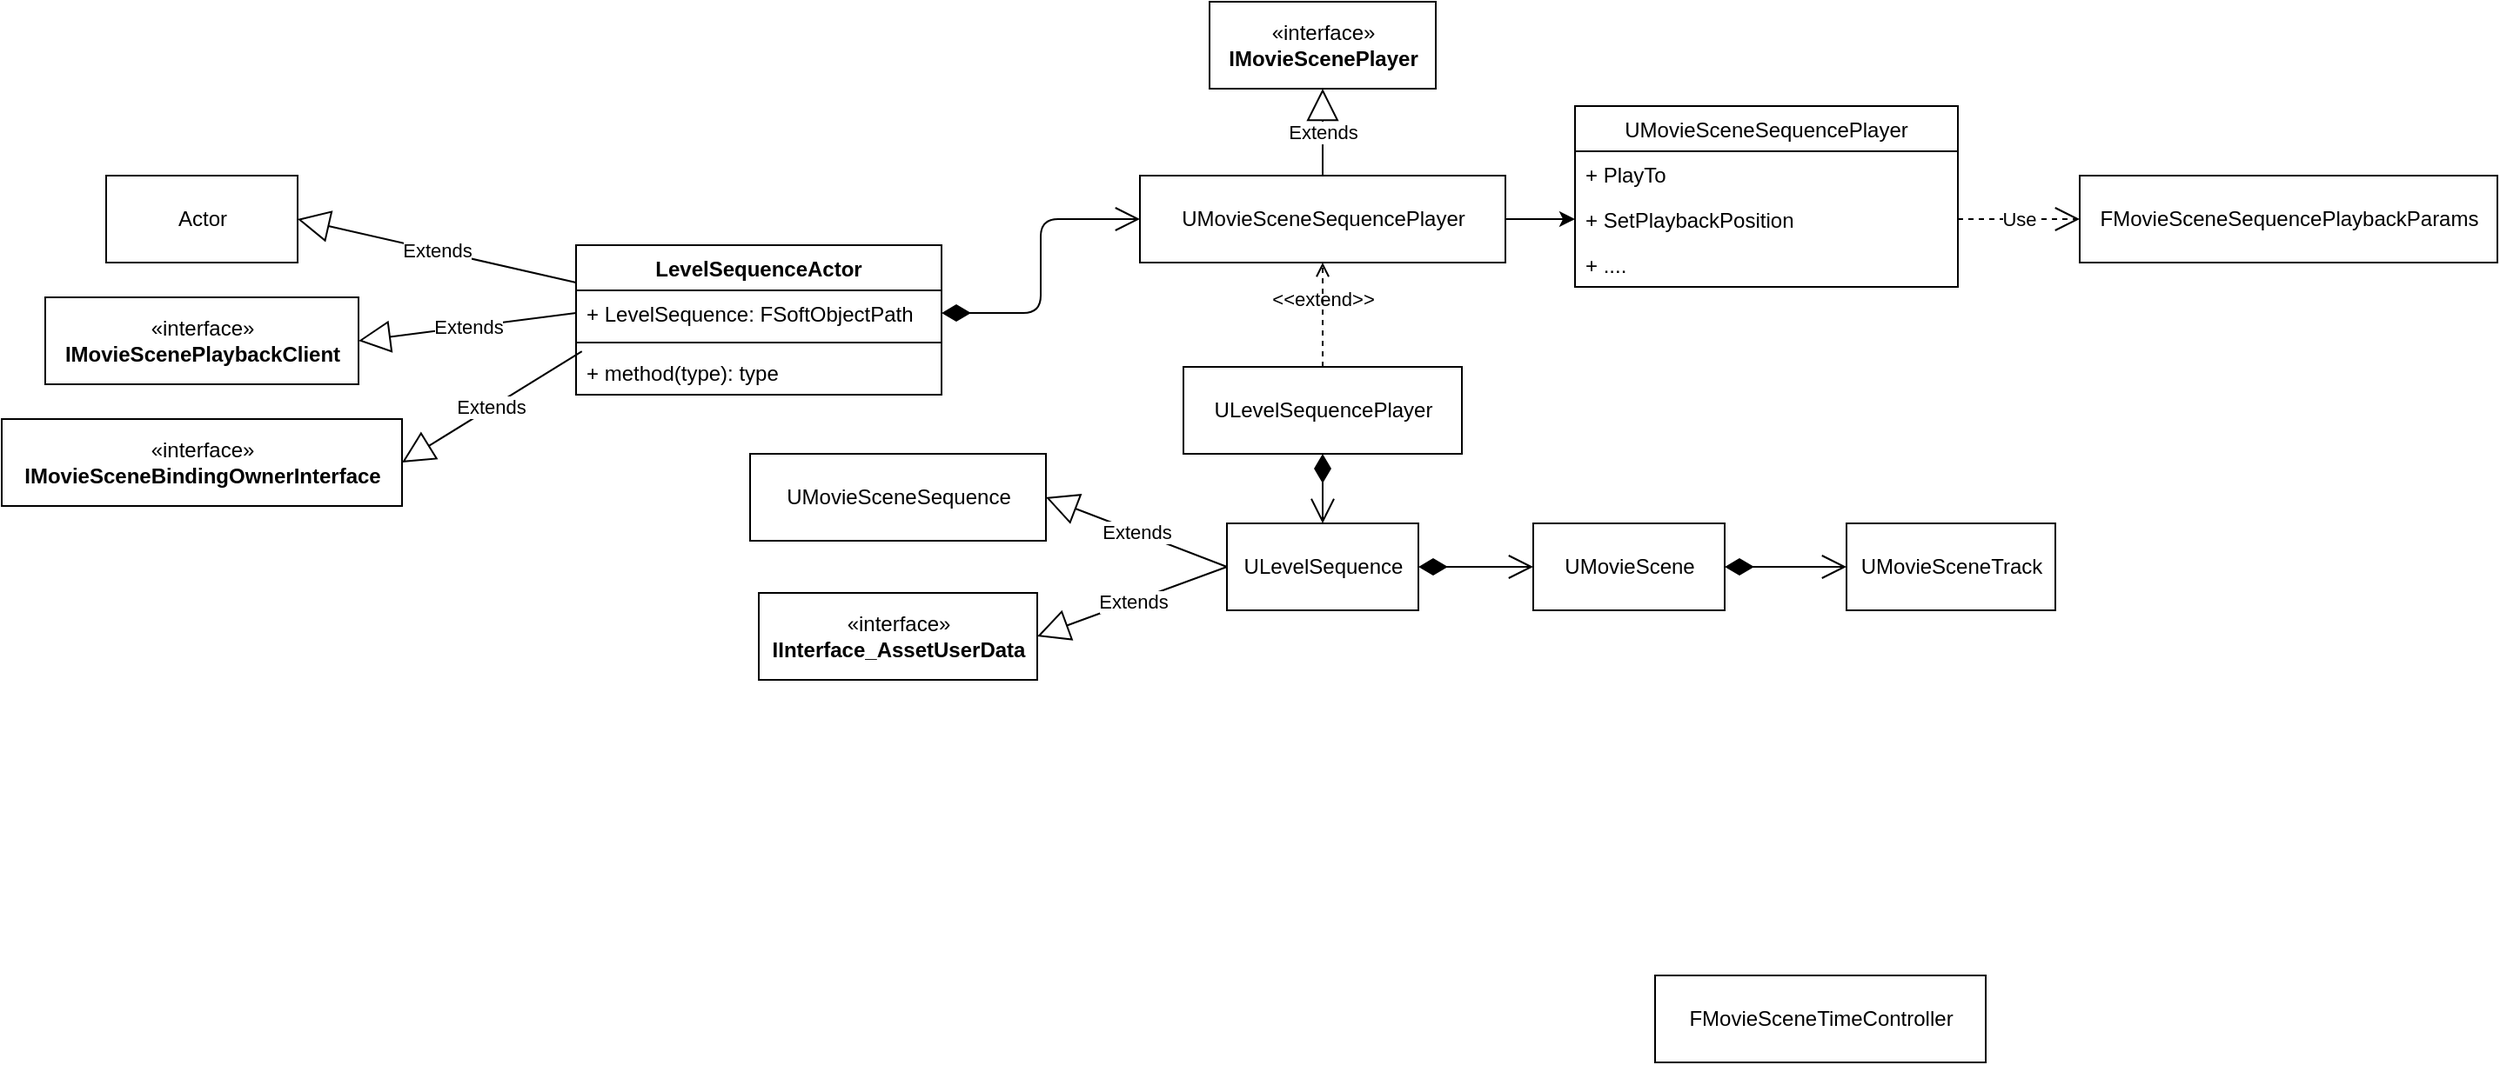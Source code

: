 <mxfile>
    <diagram id="Oav6CaFZjOUy9QmDjczV" name="Page-1">
        <mxGraphModel dx="2049" dy="917" grid="1" gridSize="10" guides="1" tooltips="1" connect="1" arrows="1" fold="1" page="1" pageScale="1" pageWidth="827" pageHeight="1169" math="0" shadow="0">
            <root>
                <mxCell id="0"/>
                <mxCell id="1" parent="0"/>
                <mxCell id="2" value="ULevelSequencePlayer" style="html=1;" parent="1" vertex="1">
                    <mxGeometry x="49" y="230" width="160" height="50" as="geometry"/>
                </mxCell>
                <mxCell id="15" style="edgeStyle=orthogonalEdgeStyle;rounded=0;orthogonalLoop=1;jettySize=auto;html=1;exitX=1;exitY=0.5;exitDx=0;exitDy=0;entryX=0;entryY=0.5;entryDx=0;entryDy=0;" parent="1" source="4" target="13" edge="1">
                    <mxGeometry relative="1" as="geometry"/>
                </mxCell>
                <mxCell id="4" value="UMovieSceneSequencePlayer" style="html=1;" parent="1" vertex="1">
                    <mxGeometry x="24" y="120" width="210" height="50" as="geometry"/>
                </mxCell>
                <mxCell id="5" value="&amp;lt;&amp;lt;extend&amp;gt;&amp;gt;" style="html=1;verticalAlign=bottom;labelBackgroundColor=none;endArrow=open;endFill=0;dashed=1;exitX=0.5;exitY=0;exitDx=0;exitDy=0;entryX=0.5;entryY=1;entryDx=0;entryDy=0;" parent="1" source="2" target="4" edge="1">
                    <mxGeometry width="160" relative="1" as="geometry">
                        <mxPoint x="214" y="230" as="sourcePoint"/>
                        <mxPoint x="374" y="230" as="targetPoint"/>
                    </mxGeometry>
                </mxCell>
                <mxCell id="8" value="«interface»&lt;br&gt;&lt;b&gt;IMovieScenePlayer&lt;/b&gt;" style="html=1;" parent="1" vertex="1">
                    <mxGeometry x="64" y="20" width="130" height="50" as="geometry"/>
                </mxCell>
                <mxCell id="9" value="Extends" style="endArrow=block;endSize=16;endFill=0;html=1;exitX=0.5;exitY=0;exitDx=0;exitDy=0;entryX=0.5;entryY=1;entryDx=0;entryDy=0;" parent="1" source="4" target="8" edge="1">
                    <mxGeometry width="160" relative="1" as="geometry">
                        <mxPoint x="384" y="-30" as="sourcePoint"/>
                        <mxPoint x="544" y="-30" as="targetPoint"/>
                    </mxGeometry>
                </mxCell>
                <mxCell id="11" value="UMovieSceneSequencePlayer" style="swimlane;fontStyle=0;childLayout=stackLayout;horizontal=1;startSize=26;fillColor=none;horizontalStack=0;resizeParent=1;resizeParentMax=0;resizeLast=0;collapsible=1;marginBottom=0;" parent="1" vertex="1">
                    <mxGeometry x="274" y="80" width="220" height="104" as="geometry"/>
                </mxCell>
                <mxCell id="12" value="+ PlayTo" style="text;strokeColor=none;fillColor=none;align=left;verticalAlign=top;spacingLeft=4;spacingRight=4;overflow=hidden;rotatable=0;points=[[0,0.5],[1,0.5]];portConstraint=eastwest;" parent="11" vertex="1">
                    <mxGeometry y="26" width="220" height="26" as="geometry"/>
                </mxCell>
                <mxCell id="13" value="+ SetPlaybackPosition" style="text;strokeColor=none;fillColor=none;align=left;verticalAlign=top;spacingLeft=4;spacingRight=4;overflow=hidden;rotatable=0;points=[[0,0.5],[1,0.5]];portConstraint=eastwest;" parent="11" vertex="1">
                    <mxGeometry y="52" width="220" height="26" as="geometry"/>
                </mxCell>
                <mxCell id="14" value="+ ....&#10;" style="text;strokeColor=none;fillColor=none;align=left;verticalAlign=top;spacingLeft=4;spacingRight=4;overflow=hidden;rotatable=0;points=[[0,0.5],[1,0.5]];portConstraint=eastwest;" parent="11" vertex="1">
                    <mxGeometry y="78" width="220" height="26" as="geometry"/>
                </mxCell>
                <mxCell id="17" value="Use" style="endArrow=open;endSize=12;dashed=1;html=1;exitX=1;exitY=0.5;exitDx=0;exitDy=0;entryX=0;entryY=0.5;entryDx=0;entryDy=0;" parent="1" source="13" target="18" edge="1">
                    <mxGeometry width="160" relative="1" as="geometry">
                        <mxPoint x="604" y="170" as="sourcePoint"/>
                        <mxPoint x="584" y="145" as="targetPoint"/>
                    </mxGeometry>
                </mxCell>
                <mxCell id="18" value="FMovieSceneSequencePlaybackParams" style="html=1;" parent="1" vertex="1">
                    <mxGeometry x="564" y="120" width="240" height="50" as="geometry"/>
                </mxCell>
                <mxCell id="19" value="ULevelSequence" style="html=1;" parent="1" vertex="1">
                    <mxGeometry x="74" y="320" width="110" height="50" as="geometry"/>
                </mxCell>
                <mxCell id="25" value="" style="endArrow=open;html=1;endSize=12;startArrow=diamondThin;startSize=14;startFill=1;edgeStyle=orthogonalEdgeStyle;align=left;verticalAlign=bottom;exitX=0.5;exitY=1;exitDx=0;exitDy=0;" parent="1" source="2" edge="1">
                    <mxGeometry x="-1" y="3" relative="1" as="geometry">
                        <mxPoint x="290" y="330" as="sourcePoint"/>
                        <mxPoint x="129" y="320" as="targetPoint"/>
                    </mxGeometry>
                </mxCell>
                <mxCell id="29" value="Extends" style="endArrow=block;endSize=16;endFill=0;html=1;exitX=0;exitY=0.5;exitDx=0;exitDy=0;entryX=1;entryY=0.5;entryDx=0;entryDy=0;" parent="1" source="19" target="30" edge="1">
                    <mxGeometry width="160" relative="1" as="geometry">
                        <mxPoint x="140" y="410" as="sourcePoint"/>
                        <mxPoint x="-10" y="345" as="targetPoint"/>
                    </mxGeometry>
                </mxCell>
                <mxCell id="30" value="UMovieSceneSequence" style="html=1;" parent="1" vertex="1">
                    <mxGeometry x="-200" y="280" width="170" height="50" as="geometry"/>
                </mxCell>
                <mxCell id="31" value="«interface»&lt;br&gt;&lt;b&gt;IInterface_AssetUserData&lt;/b&gt;" style="html=1;" parent="1" vertex="1">
                    <mxGeometry x="-195" y="360" width="160" height="50" as="geometry"/>
                </mxCell>
                <mxCell id="32" value="Extends" style="endArrow=block;endSize=16;endFill=0;html=1;exitX=0;exitY=0.5;exitDx=0;exitDy=0;entryX=1;entryY=0.5;entryDx=0;entryDy=0;" parent="1" source="19" target="31" edge="1">
                    <mxGeometry width="160" relative="1" as="geometry">
                        <mxPoint x="94" y="420.0" as="sourcePoint"/>
                        <mxPoint x="-10" y="380.0" as="targetPoint"/>
                    </mxGeometry>
                </mxCell>
                <mxCell id="33" value="" style="endArrow=open;html=1;endSize=12;startArrow=diamondThin;startSize=14;startFill=1;edgeStyle=orthogonalEdgeStyle;align=left;verticalAlign=bottom;exitX=1;exitY=0.5;exitDx=0;exitDy=0;entryX=0;entryY=0.5;entryDx=0;entryDy=0;" parent="1" source="19" target="34" edge="1">
                    <mxGeometry x="-1" y="3" relative="1" as="geometry">
                        <mxPoint x="220" y="370" as="sourcePoint"/>
                        <mxPoint x="380" y="370" as="targetPoint"/>
                    </mxGeometry>
                </mxCell>
                <mxCell id="34" value="UMovieScene" style="html=1;" parent="1" vertex="1">
                    <mxGeometry x="250" y="320" width="110" height="50" as="geometry"/>
                </mxCell>
                <mxCell id="35" value="" style="endArrow=open;html=1;endSize=12;startArrow=diamondThin;startSize=14;startFill=1;edgeStyle=orthogonalEdgeStyle;align=left;verticalAlign=bottom;exitX=1;exitY=0.5;exitDx=0;exitDy=0;entryX=0;entryY=0.5;entryDx=0;entryDy=0;" parent="1" source="34" target="36" edge="1">
                    <mxGeometry x="-1" y="3" relative="1" as="geometry">
                        <mxPoint x="380" y="360" as="sourcePoint"/>
                        <mxPoint x="540" y="360" as="targetPoint"/>
                    </mxGeometry>
                </mxCell>
                <mxCell id="36" value="UMovieSceneTrack" style="html=1;" parent="1" vertex="1">
                    <mxGeometry x="430" y="320" width="120" height="50" as="geometry"/>
                </mxCell>
                <mxCell id="38" value="«interface»&lt;br&gt;&lt;b&gt;IMovieScenePlaybackClient&lt;/b&gt;" style="html=1;" vertex="1" parent="1">
                    <mxGeometry x="-605" y="190" width="180" height="50" as="geometry"/>
                </mxCell>
                <mxCell id="39" value="«interface»&lt;br&gt;&lt;b&gt;IMovieSceneBindingOwnerInterface&lt;/b&gt;" style="html=1;" vertex="1" parent="1">
                    <mxGeometry x="-630" y="260" width="230" height="50" as="geometry"/>
                </mxCell>
                <mxCell id="40" value="Actor" style="html=1;" vertex="1" parent="1">
                    <mxGeometry x="-570" y="120" width="110" height="50" as="geometry"/>
                </mxCell>
                <mxCell id="41" value="Extends" style="endArrow=block;endSize=16;endFill=0;html=1;exitX=0;exitY=0.25;exitDx=0;exitDy=0;entryX=1;entryY=0.5;entryDx=0;entryDy=0;" edge="1" parent="1" source="51" target="40">
                    <mxGeometry width="160" relative="1" as="geometry">
                        <mxPoint x="-211" y="182.5" as="sourcePoint"/>
                        <mxPoint x="-291" y="150" as="targetPoint"/>
                    </mxGeometry>
                </mxCell>
                <mxCell id="42" value="Extends" style="endArrow=block;endSize=16;endFill=0;html=1;exitX=0;exitY=0.5;exitDx=0;exitDy=0;entryX=1;entryY=0.5;entryDx=0;entryDy=0;" edge="1" parent="1" source="52" target="38">
                    <mxGeometry width="160" relative="1" as="geometry">
                        <mxPoint x="-211" y="195" as="sourcePoint"/>
                        <mxPoint x="-350" y="145" as="targetPoint"/>
                    </mxGeometry>
                </mxCell>
                <mxCell id="43" value="Extends" style="endArrow=block;endSize=16;endFill=0;html=1;exitX=0.016;exitY=0.039;exitDx=0;exitDy=0;entryX=1;entryY=0.5;entryDx=0;entryDy=0;exitPerimeter=0;" edge="1" parent="1" source="54" target="39">
                    <mxGeometry width="160" relative="1" as="geometry">
                        <mxPoint x="-211" y="207.5" as="sourcePoint"/>
                        <mxPoint x="-340" y="155" as="targetPoint"/>
                    </mxGeometry>
                </mxCell>
                <mxCell id="45" value="" style="endArrow=open;html=1;endSize=12;startArrow=diamondThin;startSize=14;startFill=1;edgeStyle=orthogonalEdgeStyle;align=left;verticalAlign=bottom;exitX=1;exitY=0.5;exitDx=0;exitDy=0;entryX=0;entryY=0.5;entryDx=0;entryDy=0;" edge="1" parent="1" source="52" target="4">
                    <mxGeometry x="-1" y="3" relative="1" as="geometry">
                        <mxPoint x="-65" y="145" as="sourcePoint"/>
                        <mxPoint x="30" y="145" as="targetPoint"/>
                    </mxGeometry>
                </mxCell>
                <mxCell id="51" value="LevelSequenceActor" style="swimlane;fontStyle=1;align=center;verticalAlign=top;childLayout=stackLayout;horizontal=1;startSize=26;horizontalStack=0;resizeParent=1;resizeParentMax=0;resizeLast=0;collapsible=1;marginBottom=0;" vertex="1" parent="1">
                    <mxGeometry x="-300" y="160" width="210" height="86" as="geometry"/>
                </mxCell>
                <mxCell id="52" value="+ LevelSequence: FSoftObjectPath" style="text;strokeColor=none;fillColor=none;align=left;verticalAlign=top;spacingLeft=4;spacingRight=4;overflow=hidden;rotatable=0;points=[[0,0.5],[1,0.5]];portConstraint=eastwest;" vertex="1" parent="51">
                    <mxGeometry y="26" width="210" height="26" as="geometry"/>
                </mxCell>
                <mxCell id="53" value="" style="line;strokeWidth=1;fillColor=none;align=left;verticalAlign=middle;spacingTop=-1;spacingLeft=3;spacingRight=3;rotatable=0;labelPosition=right;points=[];portConstraint=eastwest;" vertex="1" parent="51">
                    <mxGeometry y="52" width="210" height="8" as="geometry"/>
                </mxCell>
                <mxCell id="54" value="+ method(type): type" style="text;strokeColor=none;fillColor=none;align=left;verticalAlign=top;spacingLeft=4;spacingRight=4;overflow=hidden;rotatable=0;points=[[0,0.5],[1,0.5]];portConstraint=eastwest;" vertex="1" parent="51">
                    <mxGeometry y="60" width="210" height="26" as="geometry"/>
                </mxCell>
                <mxCell id="55" value="&lt;div&gt;FMovieSceneTimeController&lt;/div&gt;" style="html=1;" vertex="1" parent="1">
                    <mxGeometry x="320" y="580" width="190" height="50" as="geometry"/>
                </mxCell>
            </root>
        </mxGraphModel>
    </diagram>
</mxfile>